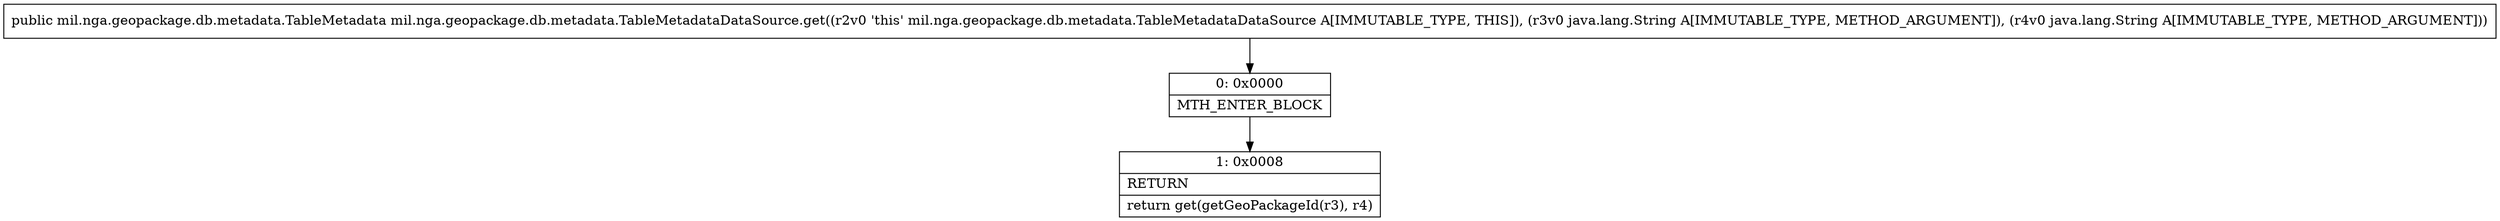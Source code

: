 digraph "CFG formil.nga.geopackage.db.metadata.TableMetadataDataSource.get(Ljava\/lang\/String;Ljava\/lang\/String;)Lmil\/nga\/geopackage\/db\/metadata\/TableMetadata;" {
Node_0 [shape=record,label="{0\:\ 0x0000|MTH_ENTER_BLOCK\l}"];
Node_1 [shape=record,label="{1\:\ 0x0008|RETURN\l|return get(getGeoPackageId(r3), r4)\l}"];
MethodNode[shape=record,label="{public mil.nga.geopackage.db.metadata.TableMetadata mil.nga.geopackage.db.metadata.TableMetadataDataSource.get((r2v0 'this' mil.nga.geopackage.db.metadata.TableMetadataDataSource A[IMMUTABLE_TYPE, THIS]), (r3v0 java.lang.String A[IMMUTABLE_TYPE, METHOD_ARGUMENT]), (r4v0 java.lang.String A[IMMUTABLE_TYPE, METHOD_ARGUMENT])) }"];
MethodNode -> Node_0;
Node_0 -> Node_1;
}

